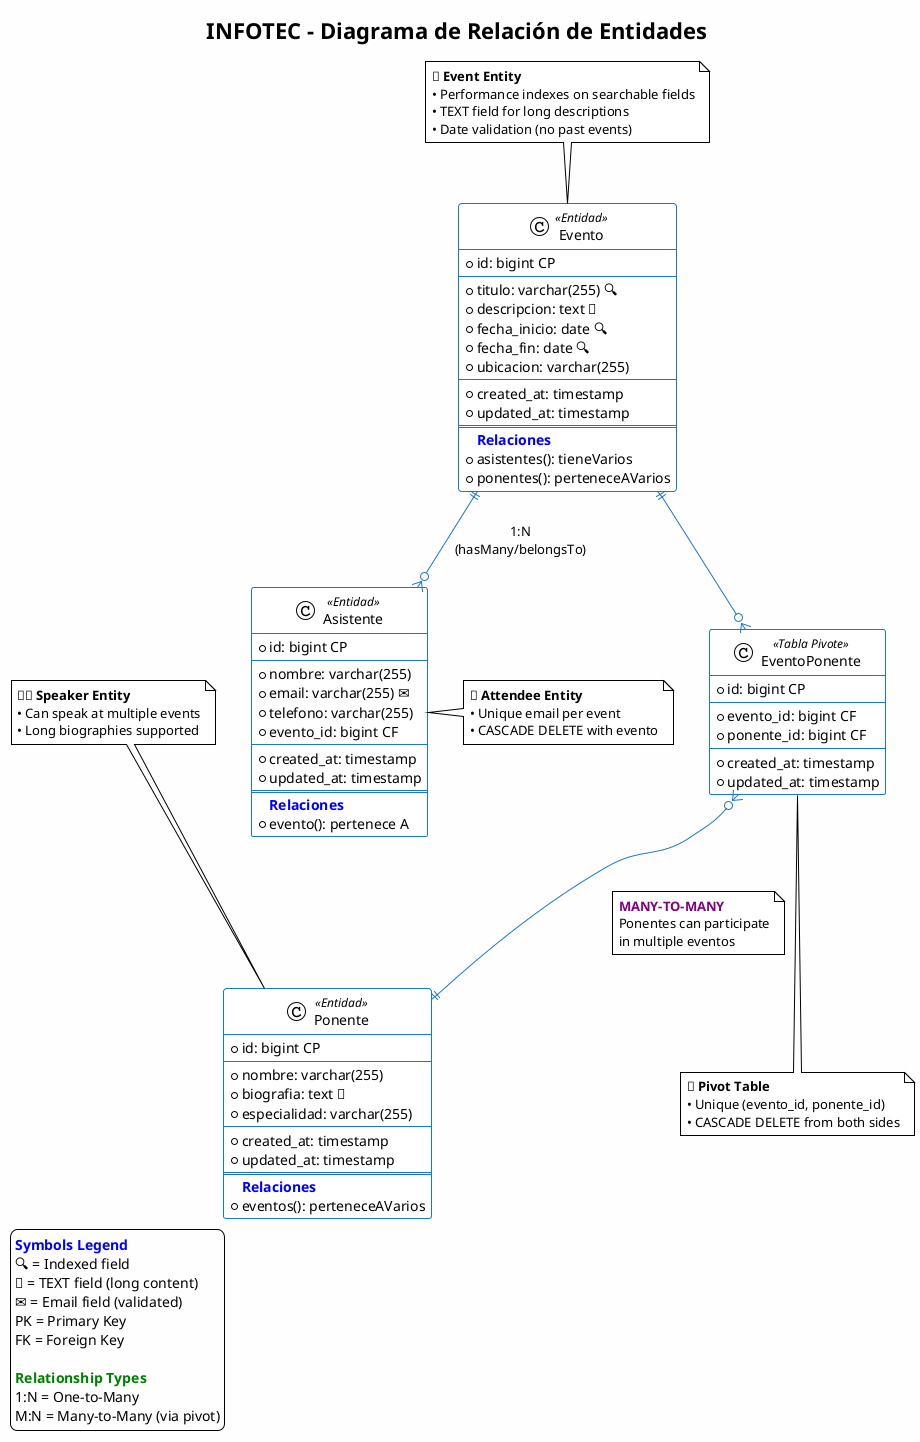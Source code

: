 @startuml INFOTEC Relaciones de Entidades
!theme plain
skinparam backgroundColor #FEFEFE
skinparam class {
    BackgroundColor<<Entity>> #E1F5FE
    BackgroundColor<<Pivot>> #FFF3E0
    BorderColor #1976D2
    ArrowColor #1976D2
}

title INFOTEC - Diagrama de Relación de Entidades

' ============================================================================
' ENTIDADES
' ============================================================================

class Evento <<Entidad>> {
    + id: bigint CP
    --
    + titulo: varchar(255) 🔍
    + descripcion: text 📝
    + fecha_inicio: date 🔍
    + fecha_fin: date 🔍
    + ubicacion: varchar(255)
    --
    + created_at: timestamp
    + updated_at: timestamp
    ==
    <color:blue>**Relaciones**</color>
    + asistentes(): tieneVarios
    + ponentes(): perteneceAVarios
}

class Ponente <<Entidad>> {
    + id: bigint CP
    --
    + nombre: varchar(255)
    + biografia: text 📝
    + especialidad: varchar(255)
    --
    + created_at: timestamp
    + updated_at: timestamp
    ==
    <color:blue>**Relaciones**</color>
    + eventos(): perteneceAVarios
}

class Asistente <<Entidad>> {
    + id: bigint CP
    --
    + nombre: varchar(255)
    + email: varchar(255) ✉️
    + telefono: varchar(255)
    + evento_id: bigint CF
    --
    + created_at: timestamp
    + updated_at: timestamp
    ==
    <color:blue>**Relaciones**</color>
    + evento(): pertenece A
}

class EventoPonente <<Tabla Pivote>> {
    + id: bigint CP
    --
    + evento_id: bigint CF
    + ponente_id: bigint CF
    --
    + created_at: timestamp
    + updated_at: timestamp
}

' ============================================================================
' RELATIONSHIPS
' ============================================================================

Evento ||--o{ Asistente : "1:N\n(hasMany/belongsTo)"
Evento ||--o{ EventoPonente : ""
EventoPonente }o--|| Ponente : ""

' ============================================================================
' RELATIONSHIP ANNOTATIONS
' ============================================================================

note on link : <color:green>**CASCADE DELETE**</color>\nWhen evento is deleted,\nall asistentes are deleted

note on link : <color:purple>**MANY-TO-MANY**</color>\nPonentes can participate\nin multiple eventos

' ============================================================================
' CONSTRAINTS NOTES
' ============================================================================

note top of Evento : 🎯 **Event Entity**\n• Performance indexes on searchable fields\n• TEXT field for long descriptions\n• Date validation (no past events)

note top of Ponente : 👨‍🏫 **Speaker Entity**\n• Can speak at multiple events\n• Long biographies supported

note right of Asistente : 🎫 **Attendee Entity**\n• Unique email per event\n• CASCADE DELETE with evento

note bottom of EventoPonente : 🔗 **Pivot Table**\n• Unique (evento_id, ponente_id)\n• CASCADE DELETE from both sides

' ============================================================================
' LEGEND
' ============================================================================

legend bottom left
    <color:blue>**Symbols Legend**</color>
    🔍 = Indexed field
    📝 = TEXT field (long content)
    ✉️ = Email field (validated)
    PK = Primary Key
    FK = Foreign Key
    
    <color:green>**Relationship Types**</color>
    1:N = One-to-Many
    M:N = Many-to-Many (via pivot)
endlegend

@enduml